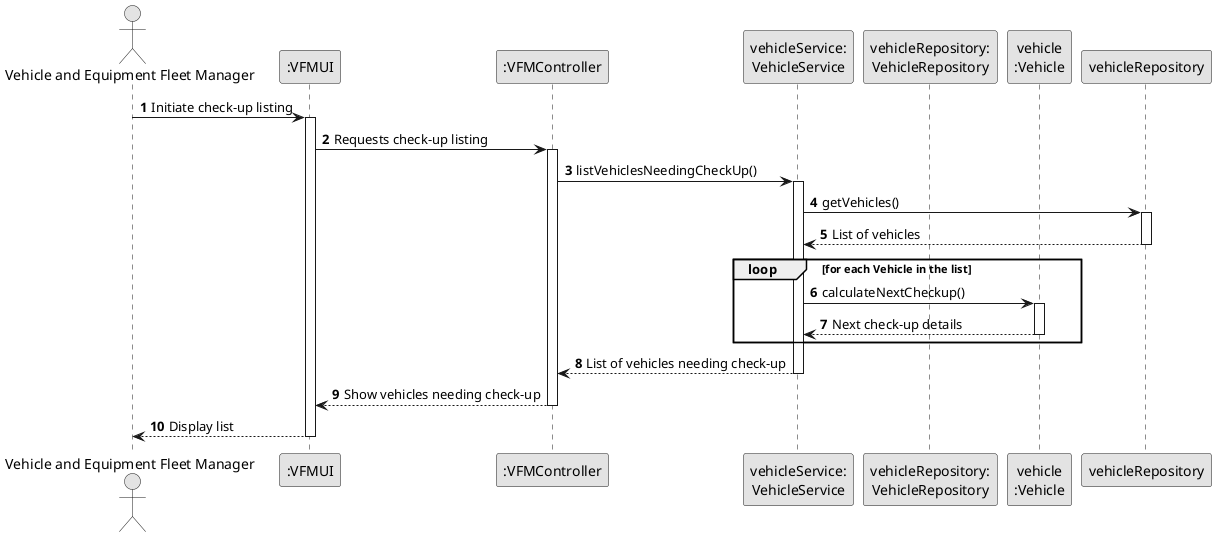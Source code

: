 @startuml
skinparam monochrome true
skinparam packageStyle rectangle
skinparam shadowing false

actor "Vehicle and Equipment Fleet Manager" as VFM
participant ":VFMUI" as VFMUI
participant ":VFMController" as VFMController
participant "vehicleService:\nVehicleService" as VehicleService
participant "vehicleRepository:\nVehicleRepository" as VehicleRepository
participant "vehicle\n:Vehicle" as Vehicle

autonumber

VFM -> VFMUI : Initiate check-up listing
activate VFMUI

VFMUI -> VFMController : Requests check-up listing
activate VFMController

VFMController -> VehicleService : listVehiclesNeedingCheckUp()
activate VehicleService

VehicleService -> vehicleRepository : getVehicles()
activate vehicleRepository

vehicleRepository --> VehicleService : List of vehicles
deactivate vehicleRepository

loop for each Vehicle in the list
    VehicleService -> Vehicle : calculateNextCheckup()
    activate Vehicle

    Vehicle --> VehicleService : Next check-up details
    deactivate Vehicle
end

VehicleService --> VFMController : List of vehicles needing check-up
deactivate VehicleService

VFMController --> VFMUI : Show vehicles needing check-up
deactivate VFMController

VFMUI --> VFM : Display list
deactivate VFMUI

@enduml
